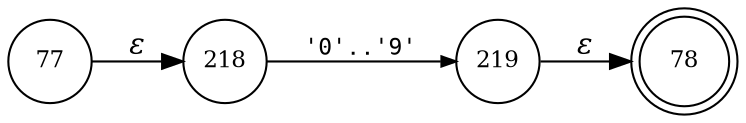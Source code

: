 digraph ATN {
rankdir=LR;
s78[fontsize=11, label="78", shape=doublecircle, fixedsize=true, width=.6];
s218[fontsize=11,label="218", shape=circle, fixedsize=true, width=.55, peripheries=1];
s219[fontsize=11,label="219", shape=circle, fixedsize=true, width=.55, peripheries=1];
s77[fontsize=11,label="77", shape=circle, fixedsize=true, width=.55, peripheries=1];
s77 -> s218 [fontname="Times-Italic", label="&epsilon;"];
s218 -> s219 [fontsize=11, fontname="Courier", arrowsize=.7, label = "'0'..'9'", arrowhead = normal];
s219 -> s78 [fontname="Times-Italic", label="&epsilon;"];
}